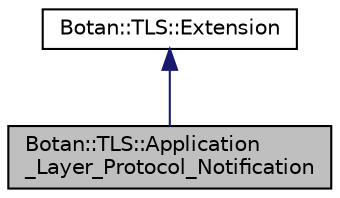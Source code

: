 digraph "Botan::TLS::Application_Layer_Protocol_Notification"
{
  edge [fontname="Helvetica",fontsize="10",labelfontname="Helvetica",labelfontsize="10"];
  node [fontname="Helvetica",fontsize="10",shape=record];
  Node0 [label="Botan::TLS::Application\l_Layer_Protocol_Notification",height=0.2,width=0.4,color="black", fillcolor="grey75", style="filled", fontcolor="black"];
  Node1 -> Node0 [dir="back",color="midnightblue",fontsize="10",style="solid",fontname="Helvetica"];
  Node1 [label="Botan::TLS::Extension",height=0.2,width=0.4,color="black", fillcolor="white", style="filled",URL="$class_botan_1_1_t_l_s_1_1_extension.html"];
}
